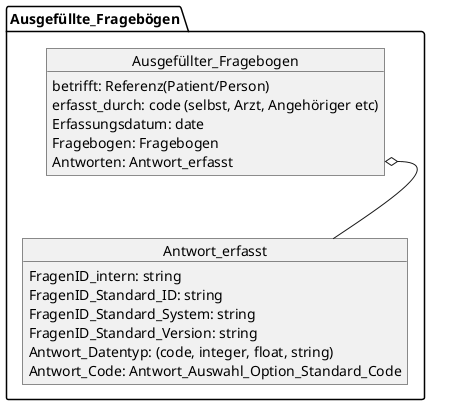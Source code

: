 @startuml MII_PROMs_Fragebögen
package Ausgefüllte_Fragebögen {
    object Ausgefüllter_Fragebogen {
    
        betrifft: Referenz(Patient/Person)
        erfasst_durch: code (selbst, Arzt, Angehöriger etc)
        Erfassungsdatum: date
        Fragebogen: Fragebogen
        Antworten: Antwort_erfasst
    }
    object Antwort_erfasst {
        FragenID_intern: string
        FragenID_Standard_ID: string
        FragenID_Standard_System: string
        FragenID_Standard_Version: string
        Antwort_Datentyp: (code, integer, float, string)
        Antwort_Code: Antwort_Auswahl_Option_Standard_Code
    }
    Ausgefüllter_Fragebogen::Antworten o-- Antwort_erfasst
}

@enduml

/'
Teil der nächsten Stufe:
Mehrsprachigkeit
Modulare Fragebögen und Fragenkataloge
Adaptive Fragebögen und CAT
'/
